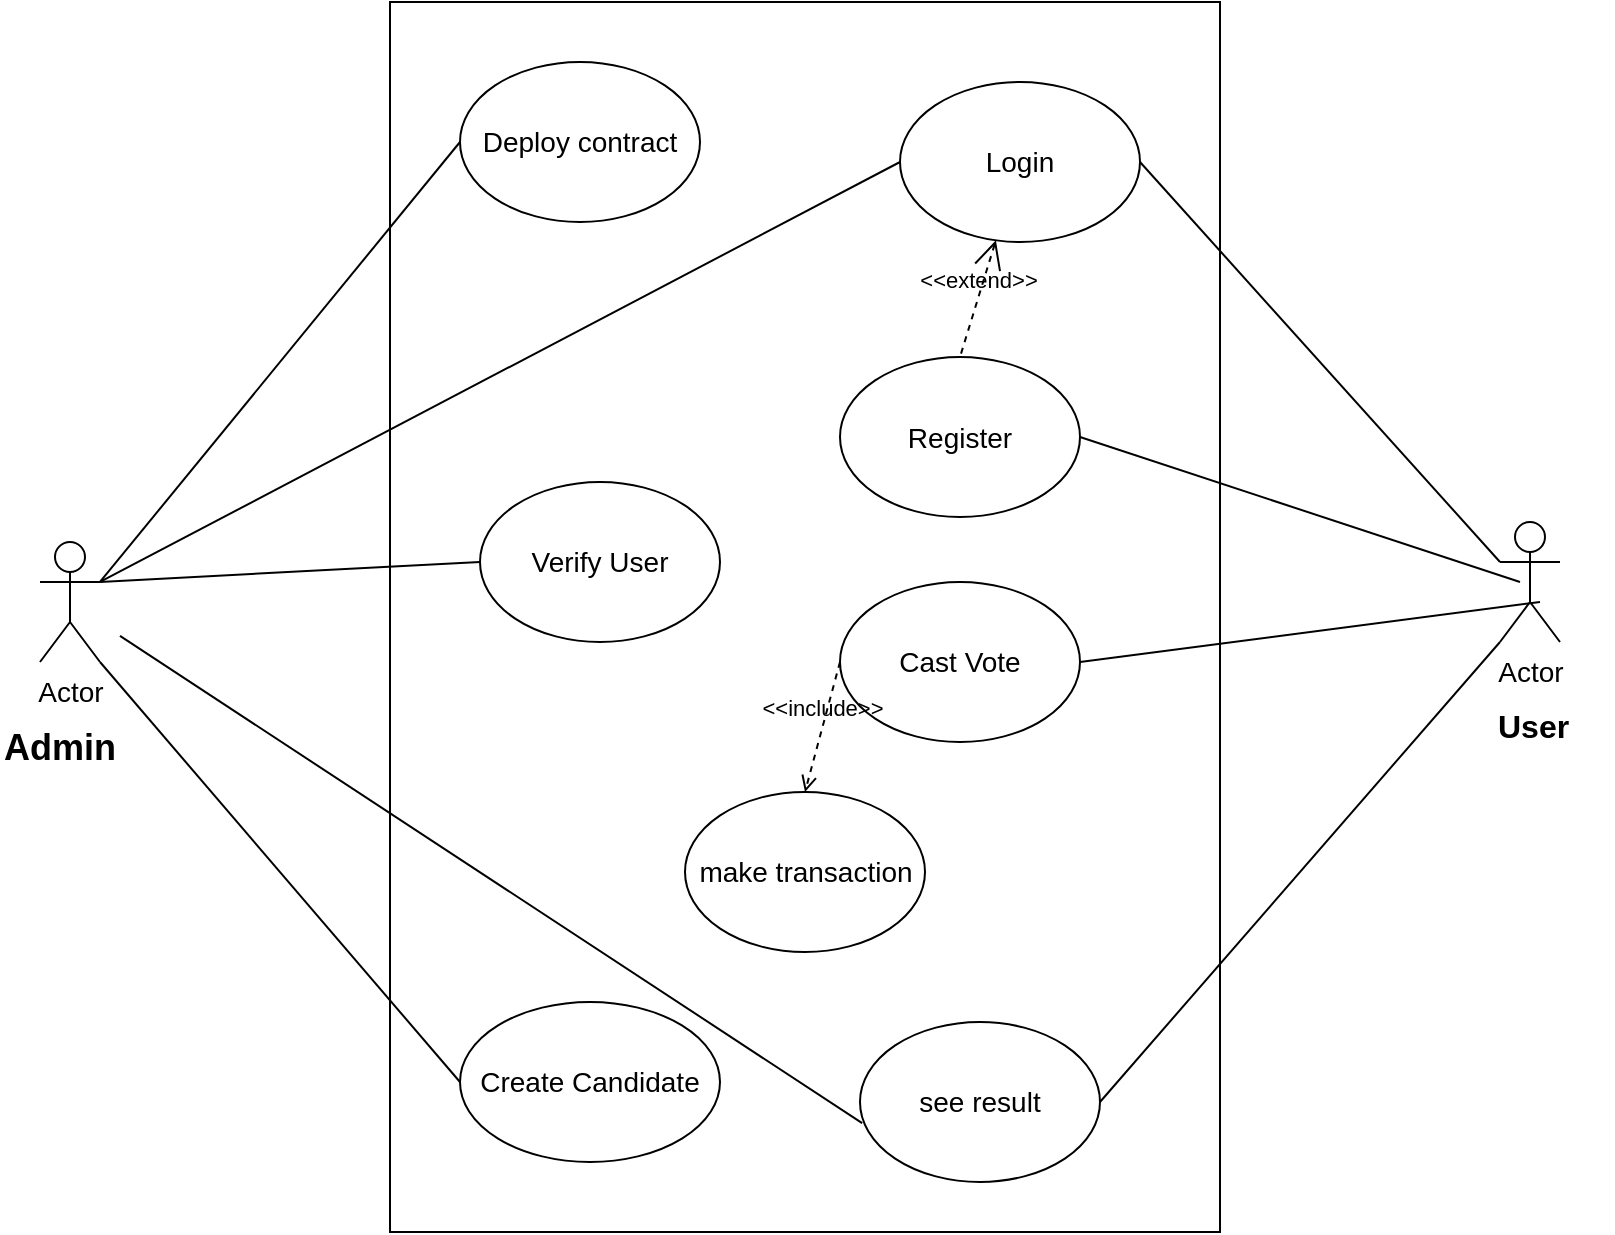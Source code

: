 <mxfile version="13.0.3" type="device" pages="2"><diagram id="ZjFbMUzR2h4XMt5LGLqK" name="Page-1"><mxGraphModel dx="852" dy="1663" grid="1" gridSize="10" guides="1" tooltips="1" connect="1" arrows="1" fold="1" page="1" pageScale="1" pageWidth="827" pageHeight="1169" math="0" shadow="0"><root><mxCell id="MGRXwD8dUgbWrKYlEfeG-0"/><mxCell id="MGRXwD8dUgbWrKYlEfeG-1" parent="MGRXwD8dUgbWrKYlEfeG-0"/><mxCell id="dIiYX6rC-DH4-wpnL1Wr-92" value="" style="rounded=0;whiteSpace=wrap;html=1;fontSize=14;fontStyle=0" parent="MGRXwD8dUgbWrKYlEfeG-1" vertex="1"><mxGeometry x="195" y="-80" width="415" height="615" as="geometry"/></mxCell><mxCell id="dIiYX6rC-DH4-wpnL1Wr-93" value="Actor" style="shape=umlActor;verticalLabelPosition=bottom;labelBackgroundColor=#ffffff;verticalAlign=top;html=1;outlineConnect=0;fontSize=14;fontStyle=0" parent="MGRXwD8dUgbWrKYlEfeG-1" vertex="1"><mxGeometry x="20" y="190" width="30" height="60" as="geometry"/></mxCell><mxCell id="dIiYX6rC-DH4-wpnL1Wr-94" value="Actor" style="shape=umlActor;verticalLabelPosition=bottom;labelBackgroundColor=#ffffff;verticalAlign=top;html=1;outlineConnect=0;fontSize=14;fontStyle=0" parent="MGRXwD8dUgbWrKYlEfeG-1" vertex="1"><mxGeometry x="750" y="180" width="30" height="60" as="geometry"/></mxCell><mxCell id="dIiYX6rC-DH4-wpnL1Wr-95" value="Deploy contract" style="ellipse;whiteSpace=wrap;html=1;fontSize=14;fontStyle=0" parent="MGRXwD8dUgbWrKYlEfeG-1" vertex="1"><mxGeometry x="230" y="-50" width="120" height="80" as="geometry"/></mxCell><mxCell id="dIiYX6rC-DH4-wpnL1Wr-97" value="Verify User" style="ellipse;whiteSpace=wrap;html=1;fontSize=14;" parent="MGRXwD8dUgbWrKYlEfeG-1" vertex="1"><mxGeometry x="240" y="160" width="120" height="80" as="geometry"/></mxCell><mxCell id="dIiYX6rC-DH4-wpnL1Wr-99" value="Create Candidate" style="ellipse;whiteSpace=wrap;html=1;fontSize=14;" parent="MGRXwD8dUgbWrKYlEfeG-1" vertex="1"><mxGeometry x="230" y="420" width="130" height="80" as="geometry"/></mxCell><mxCell id="dIiYX6rC-DH4-wpnL1Wr-100" value="Login" style="ellipse;whiteSpace=wrap;html=1;fontSize=14;" parent="MGRXwD8dUgbWrKYlEfeG-1" vertex="1"><mxGeometry x="450" y="-40" width="120" height="80" as="geometry"/></mxCell><mxCell id="dIiYX6rC-DH4-wpnL1Wr-101" value="Register" style="ellipse;whiteSpace=wrap;html=1;fontSize=14;" parent="MGRXwD8dUgbWrKYlEfeG-1" vertex="1"><mxGeometry x="420" y="97.5" width="120" height="80" as="geometry"/></mxCell><mxCell id="dIiYX6rC-DH4-wpnL1Wr-102" value="Cast Vote" style="ellipse;whiteSpace=wrap;html=1;fontSize=14;" parent="MGRXwD8dUgbWrKYlEfeG-1" vertex="1"><mxGeometry x="420" y="210" width="120" height="80" as="geometry"/></mxCell><mxCell id="dIiYX6rC-DH4-wpnL1Wr-103" value="see result" style="ellipse;whiteSpace=wrap;html=1;fontSize=14;" parent="MGRXwD8dUgbWrKYlEfeG-1" vertex="1"><mxGeometry x="430" y="430" width="120" height="80" as="geometry"/></mxCell><mxCell id="dIiYX6rC-DH4-wpnL1Wr-104" value="&lt;font style=&quot;font-size: 18px&quot;&gt;&lt;b&gt;Admin&lt;/b&gt;&lt;/font&gt;" style="text;html=1;resizable=0;points=[];autosize=1;align=left;verticalAlign=top;spacingTop=-4;fontSize=14;" parent="MGRXwD8dUgbWrKYlEfeG-1" vertex="1"><mxGeometry y="280" width="70" height="20" as="geometry"/></mxCell><mxCell id="dIiYX6rC-DH4-wpnL1Wr-105" value="&lt;b style=&quot;font-size: 16px;&quot;&gt;&lt;font style=&quot;font-size: 16px;&quot;&gt;User&lt;/font&gt;&lt;/b&gt;" style="text;html=1;resizable=0;points=[];autosize=1;align=left;verticalAlign=top;spacingTop=-4;fontSize=16;" parent="MGRXwD8dUgbWrKYlEfeG-1" vertex="1"><mxGeometry x="746.5" y="270" width="60" height="20" as="geometry"/></mxCell><mxCell id="dIiYX6rC-DH4-wpnL1Wr-106" value="" style="endArrow=none;html=1;fontSize=16;exitX=1;exitY=0.333;exitDx=0;exitDy=0;exitPerimeter=0;entryX=0;entryY=0.5;entryDx=0;entryDy=0;" parent="MGRXwD8dUgbWrKYlEfeG-1" source="dIiYX6rC-DH4-wpnL1Wr-93" target="dIiYX6rC-DH4-wpnL1Wr-95" edge="1"><mxGeometry width="50" height="50" relative="1" as="geometry"><mxPoint x="70" y="150" as="sourcePoint"/><mxPoint x="120" y="100" as="targetPoint"/></mxGeometry></mxCell><mxCell id="dIiYX6rC-DH4-wpnL1Wr-108" value="" style="endArrow=none;html=1;fontSize=16;exitX=1;exitY=0.333;exitDx=0;exitDy=0;exitPerimeter=0;entryX=0;entryY=0.5;entryDx=0;entryDy=0;" parent="MGRXwD8dUgbWrKYlEfeG-1" source="dIiYX6rC-DH4-wpnL1Wr-93" target="dIiYX6rC-DH4-wpnL1Wr-97" edge="1"><mxGeometry width="50" height="50" relative="1" as="geometry"><mxPoint x="60" y="220" as="sourcePoint"/><mxPoint x="270.0" y="160" as="targetPoint"/></mxGeometry></mxCell><mxCell id="dIiYX6rC-DH4-wpnL1Wr-110" value="" style="endArrow=none;html=1;fontSize=16;exitX=1;exitY=1;exitDx=0;exitDy=0;exitPerimeter=0;entryX=0;entryY=0.5;entryDx=0;entryDy=0;" parent="MGRXwD8dUgbWrKYlEfeG-1" source="dIiYX6rC-DH4-wpnL1Wr-93" target="dIiYX6rC-DH4-wpnL1Wr-99" edge="1"><mxGeometry width="50" height="50" relative="1" as="geometry"><mxPoint x="80" y="240" as="sourcePoint"/><mxPoint x="255.0" y="350" as="targetPoint"/></mxGeometry></mxCell><mxCell id="dIiYX6rC-DH4-wpnL1Wr-111" value="" style="endArrow=none;html=1;fontSize=16;entryX=0;entryY=0.333;entryDx=0;entryDy=0;entryPerimeter=0;exitX=1;exitY=0.5;exitDx=0;exitDy=0;" parent="MGRXwD8dUgbWrKYlEfeG-1" source="dIiYX6rC-DH4-wpnL1Wr-100" target="dIiYX6rC-DH4-wpnL1Wr-94" edge="1"><mxGeometry width="50" height="50" relative="1" as="geometry"><mxPoint x="560" y="210" as="sourcePoint"/><mxPoint x="610" y="160" as="targetPoint"/></mxGeometry></mxCell><mxCell id="dIiYX6rC-DH4-wpnL1Wr-112" value="" style="endArrow=none;html=1;fontSize=16;entryX=0;entryY=0.333;entryDx=0;entryDy=0;entryPerimeter=0;exitX=1;exitY=0.5;exitDx=0;exitDy=0;" parent="MGRXwD8dUgbWrKYlEfeG-1" source="dIiYX6rC-DH4-wpnL1Wr-101" edge="1"><mxGeometry width="50" height="50" relative="1" as="geometry"><mxPoint x="570.0" y="110" as="sourcePoint"/><mxPoint x="760" y="210" as="targetPoint"/></mxGeometry></mxCell><mxCell id="dIiYX6rC-DH4-wpnL1Wr-113" value="" style="endArrow=none;html=1;fontSize=16;entryX=0;entryY=0.333;entryDx=0;entryDy=0;entryPerimeter=0;exitX=1;exitY=0.5;exitDx=0;exitDy=0;" parent="MGRXwD8dUgbWrKYlEfeG-1" source="dIiYX6rC-DH4-wpnL1Wr-102" edge="1"><mxGeometry width="50" height="50" relative="1" as="geometry"><mxPoint x="570.0" y="210" as="sourcePoint"/><mxPoint x="770" y="220" as="targetPoint"/></mxGeometry></mxCell><mxCell id="dIiYX6rC-DH4-wpnL1Wr-114" value="" style="endArrow=none;html=1;fontSize=16;entryX=0;entryY=1;entryDx=0;entryDy=0;entryPerimeter=0;exitX=1;exitY=0.5;exitDx=0;exitDy=0;" parent="MGRXwD8dUgbWrKYlEfeG-1" source="dIiYX6rC-DH4-wpnL1Wr-103" target="dIiYX6rC-DH4-wpnL1Wr-94" edge="1"><mxGeometry width="50" height="50" relative="1" as="geometry"><mxPoint x="570.0" y="300" as="sourcePoint"/><mxPoint x="780" y="230" as="targetPoint"/></mxGeometry></mxCell><mxCell id="dIiYX6rC-DH4-wpnL1Wr-115" value="" style="endArrow=none;html=1;fontSize=16;exitX=1;exitY=0.333;exitDx=0;exitDy=0;exitPerimeter=0;entryX=0;entryY=0.5;entryDx=0;entryDy=0;" parent="MGRXwD8dUgbWrKYlEfeG-1" source="dIiYX6rC-DH4-wpnL1Wr-93" target="dIiYX6rC-DH4-wpnL1Wr-100" edge="1"><mxGeometry width="50" height="50" relative="1" as="geometry"><mxPoint x="60" y="220" as="sourcePoint"/><mxPoint x="250" y="70" as="targetPoint"/></mxGeometry></mxCell><mxCell id="p4oKsnKEnJ_fwCQ6MbzO-0" value="" style="endArrow=none;html=1;fontSize=16;entryX=0.009;entryY=0.632;entryDx=0;entryDy=0;entryPerimeter=0;" parent="MGRXwD8dUgbWrKYlEfeG-1" target="dIiYX6rC-DH4-wpnL1Wr-103" edge="1"><mxGeometry width="50" height="50" relative="1" as="geometry"><mxPoint x="60" y="236.977" as="sourcePoint"/><mxPoint x="260" y="330" as="targetPoint"/></mxGeometry></mxCell><mxCell id="p4oKsnKEnJ_fwCQ6MbzO-1" value="&lt;font style=&quot;font-size: 14px&quot;&gt;make transaction&lt;/font&gt;" style="ellipse;whiteSpace=wrap;html=1;" parent="MGRXwD8dUgbWrKYlEfeG-1" vertex="1"><mxGeometry x="342.5" y="315" width="120" height="80" as="geometry"/></mxCell><mxCell id="p4oKsnKEnJ_fwCQ6MbzO-2" value="&amp;lt;&amp;lt;include&amp;gt;&amp;gt;" style="edgeStyle=none;html=1;endArrow=open;verticalAlign=bottom;dashed=1;labelBackgroundColor=none;entryX=0.5;entryY=0;entryDx=0;entryDy=0;exitX=0;exitY=0.5;exitDx=0;exitDy=0;" parent="MGRXwD8dUgbWrKYlEfeG-1" source="dIiYX6rC-DH4-wpnL1Wr-102" target="p4oKsnKEnJ_fwCQ6MbzO-1" edge="1"><mxGeometry width="160" relative="1" as="geometry"><mxPoint x="420" y="320" as="sourcePoint"/><mxPoint x="580" y="320" as="targetPoint"/></mxGeometry></mxCell><mxCell id="p4oKsnKEnJ_fwCQ6MbzO-4" value="&amp;lt;&amp;lt;extend&amp;gt;&amp;gt;" style="edgeStyle=none;html=1;startArrow=open;endArrow=none;startSize=12;verticalAlign=bottom;dashed=1;labelBackgroundColor=none;entryX=0.5;entryY=0;entryDx=0;entryDy=0;" parent="MGRXwD8dUgbWrKYlEfeG-1" source="dIiYX6rC-DH4-wpnL1Wr-100" target="dIiYX6rC-DH4-wpnL1Wr-101" edge="1"><mxGeometry width="160" relative="1" as="geometry"><mxPoint x="410" y="50" as="sourcePoint"/><mxPoint x="570" y="50" as="targetPoint"/></mxGeometry></mxCell></root></mxGraphModel></diagram><diagram id="kwImq7JbTV1eX4nIO1_Q" name="Page-2"><mxGraphModel dx="852" dy="494" grid="1" gridSize="10" guides="1" tooltips="1" connect="1" arrows="1" fold="1" page="1" pageScale="1" pageWidth="850" pageHeight="1100" math="0" shadow="0"><root><mxCell id="WSxFK2y7YGA8Bml6hbfA-0"/><mxCell id="WSxFK2y7YGA8Bml6hbfA-1" parent="WSxFK2y7YGA8Bml6hbfA-0"/></root></mxGraphModel></diagram></mxfile>